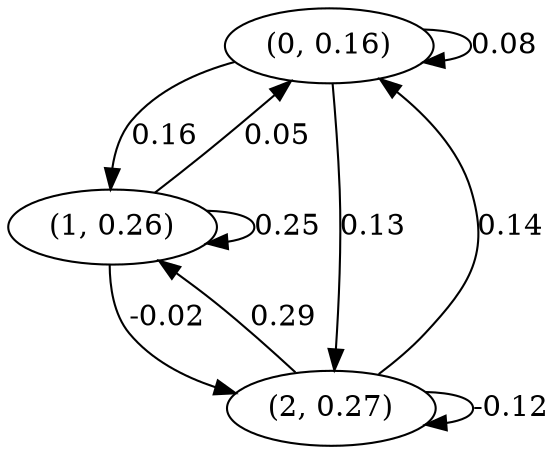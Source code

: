 digraph {
    0 [ label = "(0, 0.16)" ]
    1 [ label = "(1, 0.26)" ]
    2 [ label = "(2, 0.27)" ]
    0 -> 0 [ label = "0.08" ]
    1 -> 1 [ label = "0.25" ]
    2 -> 2 [ label = "-0.12" ]
    1 -> 0 [ label = "0.05" ]
    2 -> 0 [ label = "0.14" ]
    0 -> 1 [ label = "0.16" ]
    2 -> 1 [ label = "0.29" ]
    0 -> 2 [ label = "0.13" ]
    1 -> 2 [ label = "-0.02" ]
}

